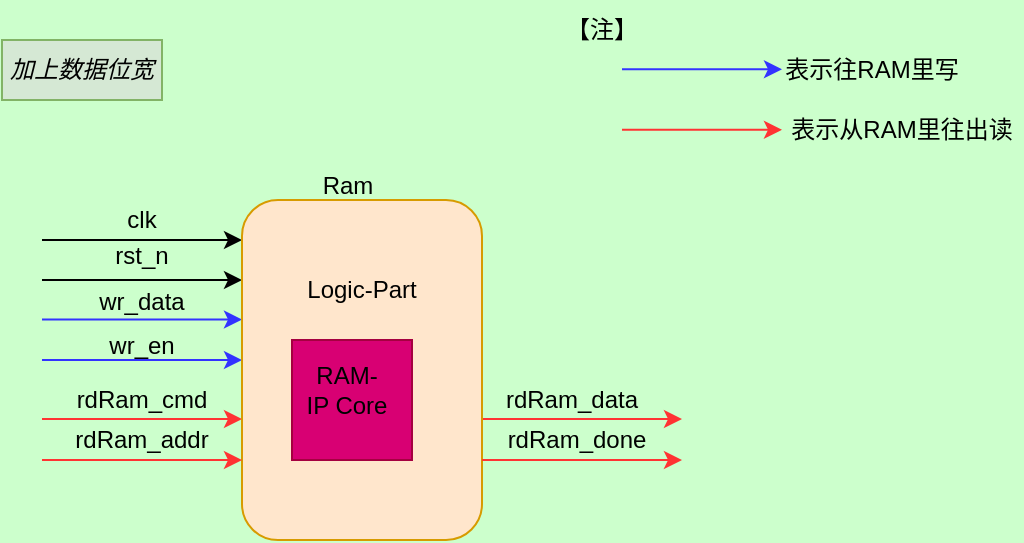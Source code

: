 <mxfile version="17.1.3" type="github">
  <diagram id="tiqx2Zg2r03OUVUAULaz" name="第 1 页">
    <mxGraphModel dx="447" dy="224" grid="1" gridSize="10" guides="1" tooltips="1" connect="1" arrows="1" fold="1" page="1" pageScale="1" pageWidth="827" pageHeight="1169" background="#CCFFCC" math="0" shadow="0">
      <root>
        <mxCell id="0" />
        <mxCell id="1" parent="0" />
        <mxCell id="f4k41rNpo1O0QI1jUJcE-2" value="" style="endArrow=classic;html=1;rounded=0;" edge="1" parent="1">
          <mxGeometry width="50" height="50" relative="1" as="geometry">
            <mxPoint x="230" y="120" as="sourcePoint" />
            <mxPoint x="330" y="120" as="targetPoint" />
            <Array as="points">
              <mxPoint x="260" y="120" />
            </Array>
          </mxGeometry>
        </mxCell>
        <mxCell id="f4k41rNpo1O0QI1jUJcE-3" value="" style="endArrow=classic;html=1;rounded=0;" edge="1" parent="1">
          <mxGeometry width="50" height="50" relative="1" as="geometry">
            <mxPoint x="230" y="140" as="sourcePoint" />
            <mxPoint x="330" y="140" as="targetPoint" />
            <Array as="points">
              <mxPoint x="260" y="140" />
            </Array>
          </mxGeometry>
        </mxCell>
        <mxCell id="f4k41rNpo1O0QI1jUJcE-4" value="clk" style="text;html=1;strokeColor=none;fillColor=none;align=center;verticalAlign=middle;whiteSpace=wrap;rounded=0;" vertex="1" parent="1">
          <mxGeometry x="250" y="90" width="60" height="40" as="geometry" />
        </mxCell>
        <mxCell id="f4k41rNpo1O0QI1jUJcE-5" value="rst_n" style="text;html=1;strokeColor=none;fillColor=none;align=center;verticalAlign=middle;whiteSpace=wrap;rounded=0;" vertex="1" parent="1">
          <mxGeometry x="250" y="108" width="60" height="40" as="geometry" />
        </mxCell>
        <mxCell id="f4k41rNpo1O0QI1jUJcE-6" value="" style="endArrow=classic;html=1;rounded=0;strokeColor=#3333FF;" edge="1" parent="1">
          <mxGeometry width="50" height="50" relative="1" as="geometry">
            <mxPoint x="230" y="159.76" as="sourcePoint" />
            <mxPoint x="330" y="159.76" as="targetPoint" />
            <Array as="points">
              <mxPoint x="260" y="159.76" />
            </Array>
          </mxGeometry>
        </mxCell>
        <mxCell id="f4k41rNpo1O0QI1jUJcE-7" value="" style="endArrow=classic;html=1;rounded=0;strokeColor=#3333FF;" edge="1" parent="1">
          <mxGeometry width="50" height="50" relative="1" as="geometry">
            <mxPoint x="230" y="180" as="sourcePoint" />
            <mxPoint x="330" y="180" as="targetPoint" />
            <Array as="points">
              <mxPoint x="260" y="180" />
            </Array>
          </mxGeometry>
        </mxCell>
        <mxCell id="f4k41rNpo1O0QI1jUJcE-8" value="" style="endArrow=classic;html=1;rounded=0;strokeColor=#FF3333;" edge="1" parent="1">
          <mxGeometry width="50" height="50" relative="1" as="geometry">
            <mxPoint x="230" y="209.52" as="sourcePoint" />
            <mxPoint x="330" y="209.52" as="targetPoint" />
            <Array as="points">
              <mxPoint x="260" y="209.52" />
            </Array>
          </mxGeometry>
        </mxCell>
        <mxCell id="f4k41rNpo1O0QI1jUJcE-9" value="wr_data" style="text;html=1;strokeColor=none;fillColor=none;align=center;verticalAlign=middle;whiteSpace=wrap;rounded=0;" vertex="1" parent="1">
          <mxGeometry x="250" y="128" width="60" height="45" as="geometry" />
        </mxCell>
        <mxCell id="f4k41rNpo1O0QI1jUJcE-10" value="wr_en" style="text;html=1;strokeColor=none;fillColor=none;align=center;verticalAlign=middle;whiteSpace=wrap;rounded=0;" vertex="1" parent="1">
          <mxGeometry x="250" y="148" width="60" height="50" as="geometry" />
        </mxCell>
        <mxCell id="f4k41rNpo1O0QI1jUJcE-15" value="" style="endArrow=classic;html=1;rounded=0;strokeColor=#FF3333;" edge="1" parent="1">
          <mxGeometry width="50" height="50" relative="1" as="geometry">
            <mxPoint x="450" y="209.52" as="sourcePoint" />
            <mxPoint x="550" y="209.52" as="targetPoint" />
            <Array as="points">
              <mxPoint x="480" y="209.52" />
            </Array>
          </mxGeometry>
        </mxCell>
        <mxCell id="f4k41rNpo1O0QI1jUJcE-16" value="rdRam_data" style="text;html=1;strokeColor=none;fillColor=none;align=center;verticalAlign=middle;whiteSpace=wrap;rounded=0;" vertex="1" parent="1">
          <mxGeometry x="450" y="190" width="90" height="20" as="geometry" />
        </mxCell>
        <mxCell id="f4k41rNpo1O0QI1jUJcE-17" value="" style="rounded=1;whiteSpace=wrap;html=1;fillColor=#ffe6cc;strokeColor=#d79b00;" vertex="1" parent="1">
          <mxGeometry x="330" y="100" width="120" height="170" as="geometry" />
        </mxCell>
        <mxCell id="f4k41rNpo1O0QI1jUJcE-18" value="rdRam_cmd" style="text;html=1;strokeColor=none;fillColor=none;align=center;verticalAlign=middle;whiteSpace=wrap;rounded=0;" vertex="1" parent="1">
          <mxGeometry x="240" y="190" width="80" height="20" as="geometry" />
        </mxCell>
        <mxCell id="f4k41rNpo1O0QI1jUJcE-19" value="Ram" style="text;html=1;strokeColor=none;fillColor=none;align=center;verticalAlign=middle;whiteSpace=wrap;rounded=0;" vertex="1" parent="1">
          <mxGeometry x="347.5" y="78" width="70" height="30" as="geometry" />
        </mxCell>
        <mxCell id="f4k41rNpo1O0QI1jUJcE-20" value="" style="endArrow=classic;html=1;rounded=0;strokeColor=#FF3333;" edge="1" parent="1">
          <mxGeometry width="50" height="50" relative="1" as="geometry">
            <mxPoint x="230" y="230.0" as="sourcePoint" />
            <mxPoint x="330" y="230.0" as="targetPoint" />
            <Array as="points">
              <mxPoint x="260" y="230" />
            </Array>
          </mxGeometry>
        </mxCell>
        <mxCell id="f4k41rNpo1O0QI1jUJcE-21" value="rdRam_addr" style="text;html=1;strokeColor=none;fillColor=none;align=center;verticalAlign=middle;whiteSpace=wrap;rounded=0;" vertex="1" parent="1">
          <mxGeometry x="250" y="200" width="60" height="40" as="geometry" />
        </mxCell>
        <mxCell id="f4k41rNpo1O0QI1jUJcE-22" value="" style="endArrow=classic;html=1;rounded=0;strokeColor=#FF3333;" edge="1" parent="1">
          <mxGeometry width="50" height="50" relative="1" as="geometry">
            <mxPoint x="450" y="230.0" as="sourcePoint" />
            <mxPoint x="550" y="230.0" as="targetPoint" />
            <Array as="points" />
          </mxGeometry>
        </mxCell>
        <mxCell id="f4k41rNpo1O0QI1jUJcE-23" value="rdRam_done" style="text;html=1;strokeColor=none;fillColor=none;align=center;verticalAlign=middle;whiteSpace=wrap;rounded=0;" vertex="1" parent="1">
          <mxGeometry x="465" y="200" width="65" height="40" as="geometry" />
        </mxCell>
        <mxCell id="f4k41rNpo1O0QI1jUJcE-24" value="&lt;i&gt;加上数据位宽&lt;/i&gt;" style="text;html=1;strokeColor=#82b366;fillColor=#d5e8d4;align=center;verticalAlign=middle;whiteSpace=wrap;rounded=0;" vertex="1" parent="1">
          <mxGeometry x="210" y="20" width="80" height="30" as="geometry" />
        </mxCell>
        <mxCell id="f4k41rNpo1O0QI1jUJcE-25" value="" style="rounded=0;whiteSpace=wrap;html=1;fillColor=#d80073;fontColor=#ffffff;strokeColor=#A50040;" vertex="1" parent="1">
          <mxGeometry x="355" y="170" width="60" height="60" as="geometry" />
        </mxCell>
        <mxCell id="f4k41rNpo1O0QI1jUJcE-26" value="&lt;div&gt;RAM-&lt;/div&gt;&lt;div&gt;IP Core&lt;br&gt;&lt;/div&gt;" style="text;html=1;strokeColor=none;fillColor=none;align=center;verticalAlign=middle;whiteSpace=wrap;rounded=0;" vertex="1" parent="1">
          <mxGeometry x="355" y="180" width="55" height="30" as="geometry" />
        </mxCell>
        <mxCell id="f4k41rNpo1O0QI1jUJcE-27" value="【注】" style="text;html=1;strokeColor=none;fillColor=none;align=center;verticalAlign=middle;whiteSpace=wrap;rounded=0;" vertex="1" parent="1">
          <mxGeometry x="480" width="60" height="30" as="geometry" />
        </mxCell>
        <mxCell id="f4k41rNpo1O0QI1jUJcE-29" value="" style="endArrow=classic;html=1;rounded=0;strokeColor=#3333FF;" edge="1" parent="1">
          <mxGeometry width="50" height="50" relative="1" as="geometry">
            <mxPoint x="520" y="34.66" as="sourcePoint" />
            <mxPoint x="600" y="34.66" as="targetPoint" />
          </mxGeometry>
        </mxCell>
        <mxCell id="f4k41rNpo1O0QI1jUJcE-30" value="表示往RAM里写" style="text;html=1;strokeColor=none;fillColor=none;align=center;verticalAlign=middle;whiteSpace=wrap;rounded=0;" vertex="1" parent="1">
          <mxGeometry x="600" y="20" width="90" height="30" as="geometry" />
        </mxCell>
        <mxCell id="f4k41rNpo1O0QI1jUJcE-31" value="" style="endArrow=classic;html=1;rounded=0;strokeColor=#FF3333;" edge="1" parent="1">
          <mxGeometry width="50" height="50" relative="1" as="geometry">
            <mxPoint x="520" y="64.9" as="sourcePoint" />
            <mxPoint x="600" y="64.9" as="targetPoint" />
          </mxGeometry>
        </mxCell>
        <mxCell id="f4k41rNpo1O0QI1jUJcE-32" value="表示从RAM里往出读" style="text;html=1;strokeColor=none;fillColor=none;align=center;verticalAlign=middle;whiteSpace=wrap;rounded=0;" vertex="1" parent="1">
          <mxGeometry x="600" y="50" width="120" height="30" as="geometry" />
        </mxCell>
        <mxCell id="f4k41rNpo1O0QI1jUJcE-33" value="Logic-Part" style="text;html=1;strokeColor=none;fillColor=none;align=center;verticalAlign=middle;whiteSpace=wrap;rounded=0;" vertex="1" parent="1">
          <mxGeometry x="360" y="130" width="60" height="30" as="geometry" />
        </mxCell>
      </root>
    </mxGraphModel>
  </diagram>
</mxfile>
